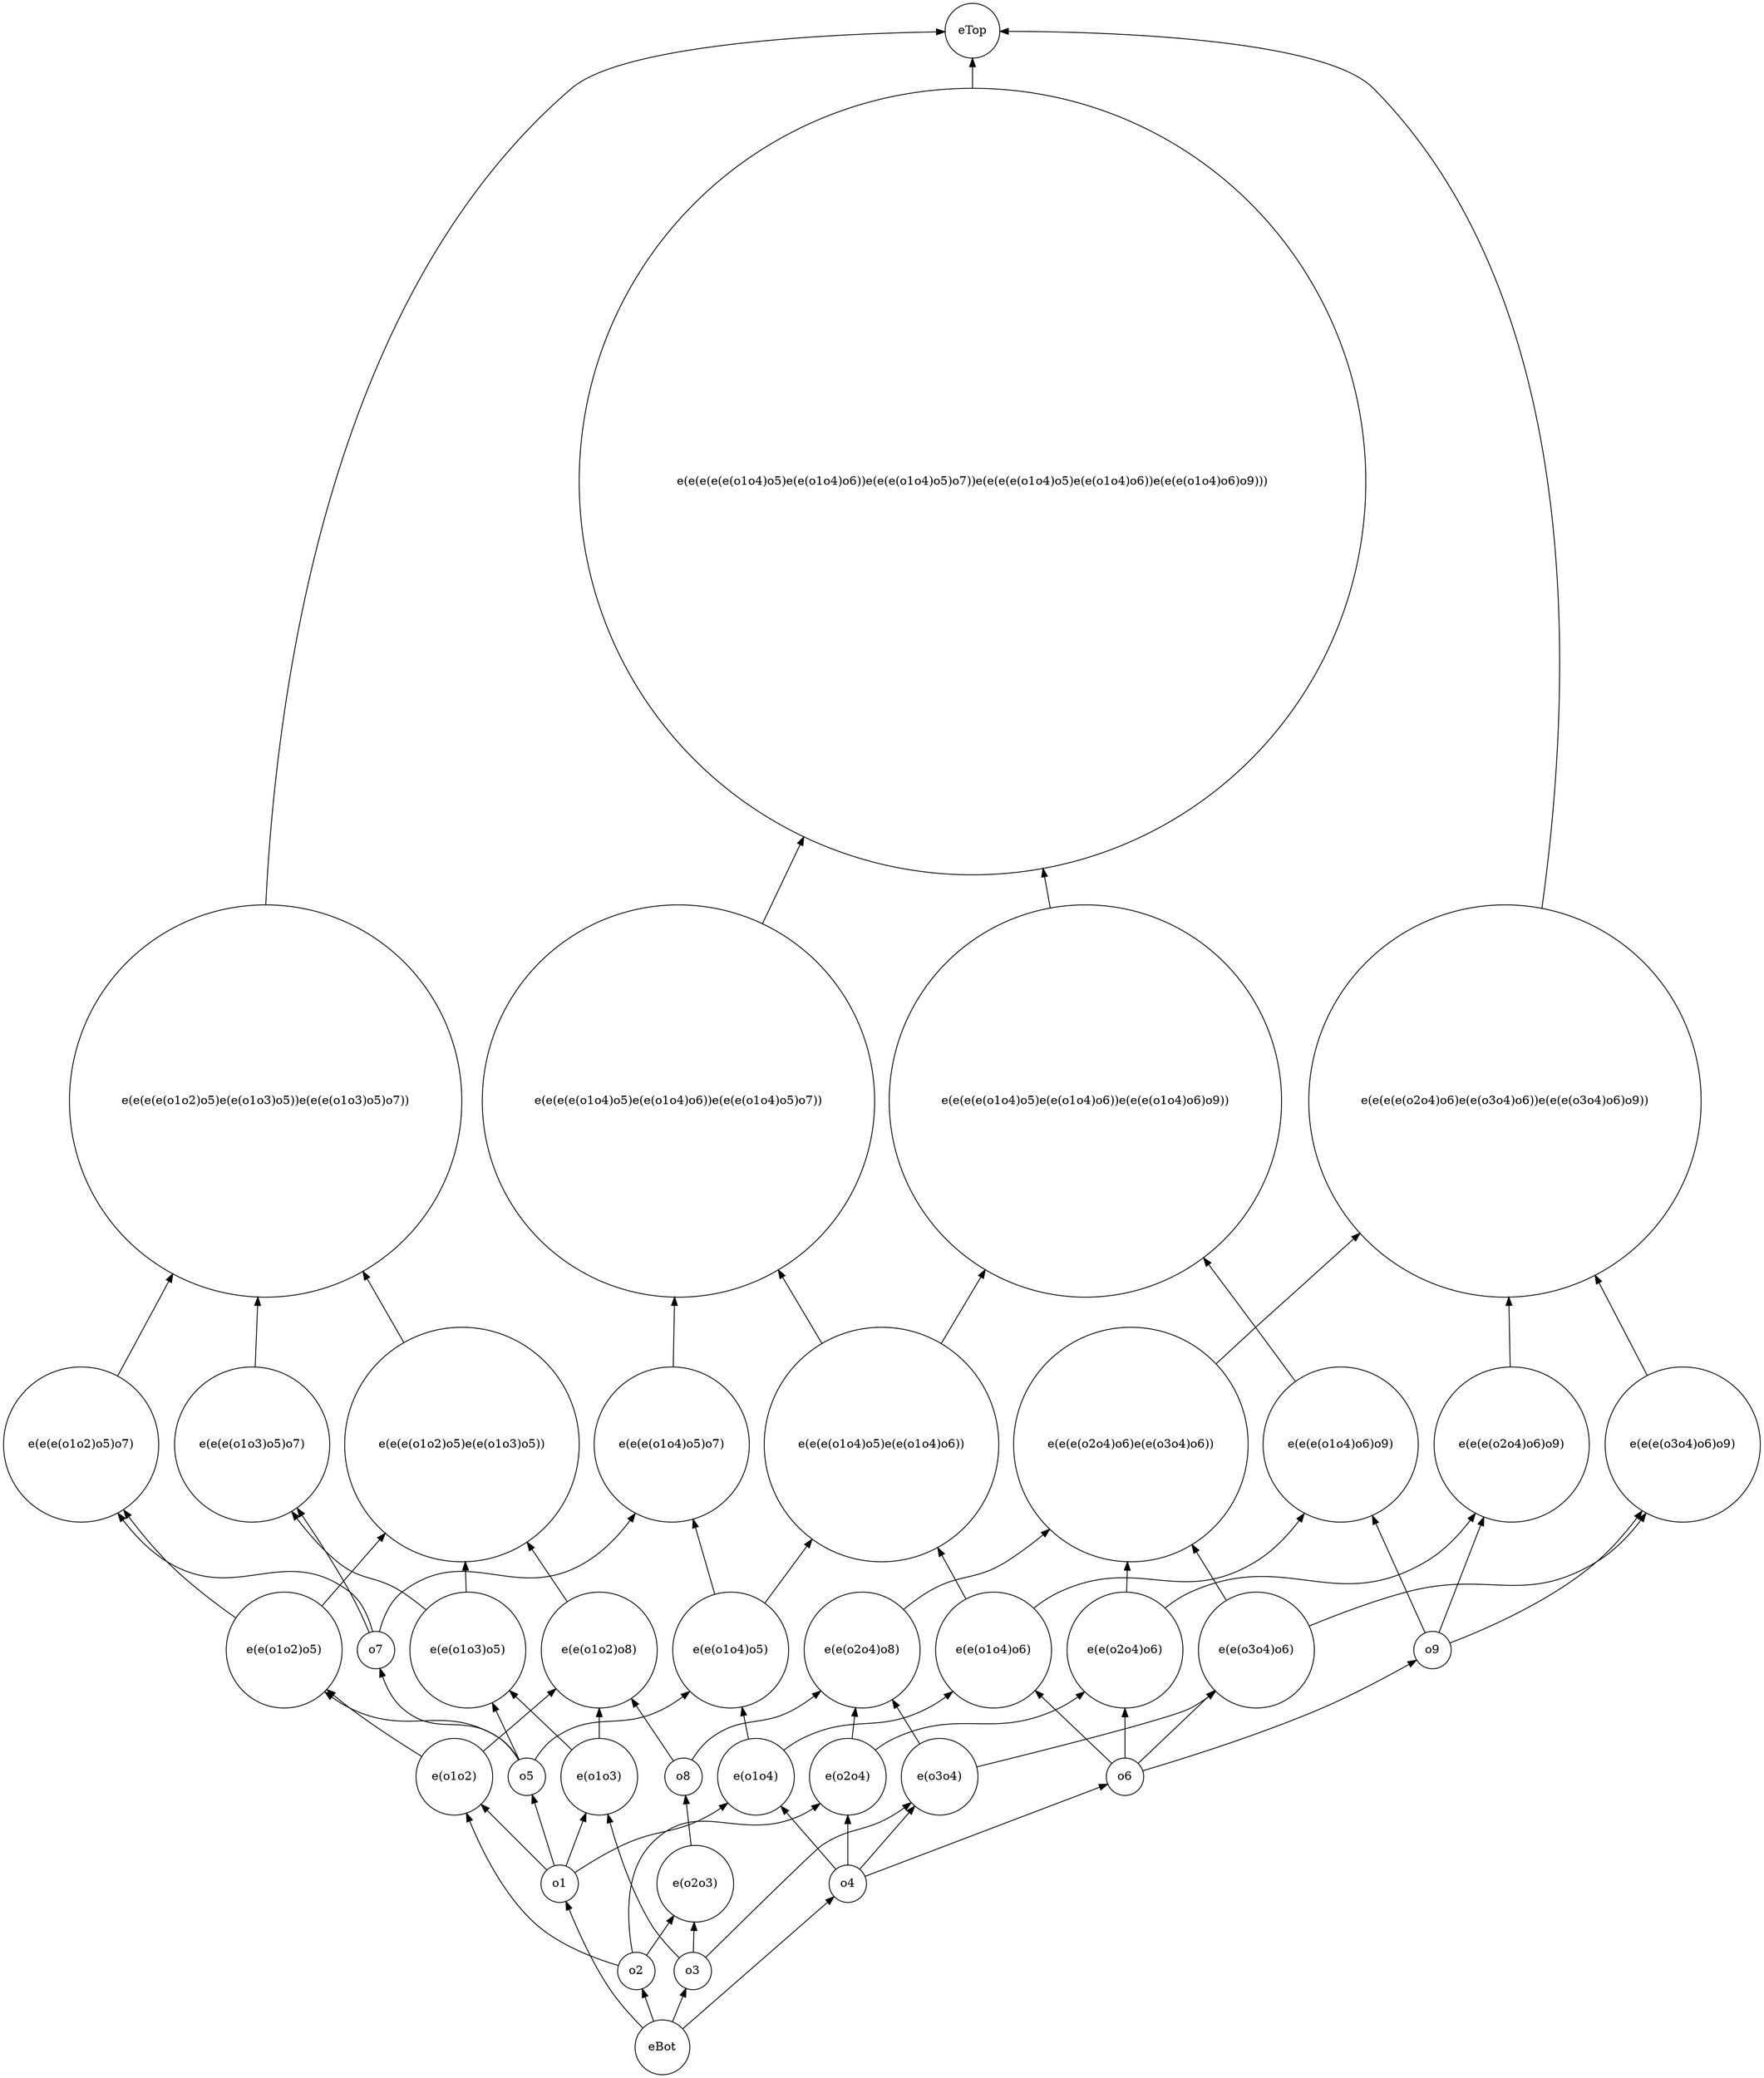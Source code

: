 strict digraph cla_v3_d {
	rankdir=BT
	o4 [shape=circle]
	"e(e(e(o2o4)o6)o9)" [shape=circle]
	"e(e(e(e(e(o1o4)o5)e(e(o1o4)o6))e(e(e(o1o4)o5)o7))e(e(e(e(o1o4)o5)e(e(o1o4)o6))e(e(e(o1o4)o6)o9)))" [shape=circle]
	"e(e(o1o2)o5)" [shape=circle]
	"e(e(e(o1o2)o5)e(e(o1o3)o5))" [shape=circle]
	"e(o2o4)" [shape=circle]
	"e(e(e(e(o1o4)o5)e(e(o1o4)o6))e(e(e(o1o4)o6)o9))" [shape=circle]
	o3 [shape=circle]
	"e(e(e(o1o4)o6)o9)" [shape=circle]
	"e(e(e(o1o4)o5)o7)" [shape=circle]
	"e(e(o1o3)o5)" [shape=circle]
	o6 [shape=circle]
	"e(o1o2)" [shape=circle]
	"e(e(e(e(o1o4)o5)e(e(o1o4)o6))e(e(e(o1o4)o5)o7))" [shape=circle]
	"e(e(e(e(o1o2)o5)e(e(o1o3)o5))e(e(e(o1o3)o5)o7))" [shape=circle]
	eBot [shape=circle]
	"e(e(e(o1o3)o5)o7)" [shape=circle]
	o7 [shape=circle]
	"e(e(o2o4)o8)" [shape=circle]
	o5 [shape=circle]
	"e(e(o1o4)o5)" [shape=circle]
	"e(o1o3)" [shape=circle]
	"e(e(o3o4)o6)" [shape=circle]
	eTop [shape=circle]
	"e(e(o1o2)o8)" [shape=circle]
	"e(e(o2o4)o6)" [shape=circle]
	o2 [shape=circle]
	"e(e(e(o3o4)o6)o9)" [shape=circle]
	o9 [shape=circle]
	o1 [shape=circle]
	o8 [shape=circle]
	"e(e(o1o4)o6)" [shape=circle]
	"e(o2o3)" [shape=circle]
	"e(e(e(o2o4)o6)e(e(o3o4)o6))" [shape=circle]
	"e(o3o4)" [shape=circle]
	"e(o1o4)" [shape=circle]
	"e(e(e(e(o2o4)o6)e(e(o3o4)o6))e(e(e(o3o4)o6)o9))" [shape=circle]
	"e(e(e(o1o4)o5)e(e(o1o4)o6))" [shape=circle]
	"e(e(e(o1o2)o5)o7)" [shape=circle]
	eBot -> o4
	o9 -> "e(e(e(o2o4)o6)o9)"
	"e(e(o2o4)o6)" -> "e(e(e(o2o4)o6)o9)"
	"e(e(e(e(o1o4)o5)e(e(o1o4)o6))e(e(e(o1o4)o6)o9))" -> "e(e(e(e(e(o1o4)o5)e(e(o1o4)o6))e(e(e(o1o4)o5)o7))e(e(e(e(o1o4)o5)e(e(o1o4)o6))e(e(e(o1o4)o6)o9)))"
	"e(e(e(e(o1o4)o5)e(e(o1o4)o6))e(e(e(o1o4)o5)o7))" -> "e(e(e(e(e(o1o4)o5)e(e(o1o4)o6))e(e(e(o1o4)o5)o7))e(e(e(e(o1o4)o5)e(e(o1o4)o6))e(e(e(o1o4)o6)o9)))"
	o5 -> "e(e(o1o2)o5)"
	"e(o1o2)" -> "e(e(o1o2)o5)"
	"e(e(o1o2)o8)" -> "e(e(e(o1o2)o5)e(e(o1o3)o5))"
	"e(e(o1o3)o5)" -> "e(e(e(o1o2)o5)e(e(o1o3)o5))"
	"e(e(o1o2)o5)" -> "e(e(e(o1o2)o5)e(e(o1o3)o5))"
	o4 -> "e(o2o4)"
	o2 -> "e(o2o4)"
	"e(e(e(o1o4)o6)o9)" -> "e(e(e(e(o1o4)o5)e(e(o1o4)o6))e(e(e(o1o4)o6)o9))"
	"e(e(e(o1o4)o5)e(e(o1o4)o6))" -> "e(e(e(e(o1o4)o5)e(e(o1o4)o6))e(e(e(o1o4)o6)o9))"
	eBot -> o3
	o9 -> "e(e(e(o1o4)o6)o9)"
	"e(e(o1o4)o6)" -> "e(e(e(o1o4)o6)o9)"
	o7 -> "e(e(e(o1o4)o5)o7)"
	"e(e(o1o4)o5)" -> "e(e(e(o1o4)o5)o7)"
	o5 -> "e(e(o1o3)o5)"
	"e(o1o3)" -> "e(e(o1o3)o5)"
	o4 -> o6
	o2 -> "e(o1o2)"
	o1 -> "e(o1o2)"
	"e(e(e(o1o4)o5)e(e(o1o4)o6))" -> "e(e(e(e(o1o4)o5)e(e(o1o4)o6))e(e(e(o1o4)o5)o7))"
	"e(e(e(o1o4)o5)o7)" -> "e(e(e(e(o1o4)o5)e(e(o1o4)o6))e(e(e(o1o4)o5)o7))"
	"e(e(e(o1o3)o5)o7)" -> "e(e(e(e(o1o2)o5)e(e(o1o3)o5))e(e(e(o1o3)o5)o7))"
	"e(e(e(o1o2)o5)e(e(o1o3)o5))" -> "e(e(e(e(o1o2)o5)e(e(o1o3)o5))e(e(e(o1o3)o5)o7))"
	"e(e(e(o1o2)o5)o7)" -> "e(e(e(e(o1o2)o5)e(e(o1o3)o5))e(e(e(o1o3)o5)o7))"
	o7 -> "e(e(e(o1o3)o5)o7)"
	"e(e(o1o3)o5)" -> "e(e(e(o1o3)o5)o7)"
	o5 -> o7
	"e(o3o4)" -> "e(e(o2o4)o8)"
	"e(o2o4)" -> "e(e(o2o4)o8)"
	o8 -> "e(e(o2o4)o8)"
	o1 -> o5
	o5 -> "e(e(o1o4)o5)"
	"e(o1o4)" -> "e(e(o1o4)o5)"
	o1 -> "e(o1o3)"
	o3 -> "e(o1o3)"
	"e(o3o4)" -> "e(e(o3o4)o6)"
	o6 -> "e(e(o3o4)o6)"
	"e(e(e(e(o1o2)o5)e(e(o1o3)o5))e(e(e(o1o3)o5)o7))" -> eTop
	"e(e(e(e(e(o1o4)o5)e(e(o1o4)o6))e(e(e(o1o4)o5)o7))e(e(e(e(o1o4)o5)e(e(o1o4)o6))e(e(e(o1o4)o6)o9)))" -> eTop
	"e(e(e(e(o2o4)o6)e(e(o3o4)o6))e(e(e(o3o4)o6)o9))" -> eTop
	o8 -> "e(e(o1o2)o8)"
	"e(o1o3)" -> "e(e(o1o2)o8)"
	"e(o1o2)" -> "e(e(o1o2)o8)"
	"e(o2o4)" -> "e(e(o2o4)o6)"
	o6 -> "e(e(o2o4)o6)"
	eBot -> o2
	o9 -> "e(e(e(o3o4)o6)o9)"
	"e(e(o3o4)o6)" -> "e(e(e(o3o4)o6)o9)"
	o6 -> o9
	eBot -> o1
	"e(o2o3)" -> o8
	"e(o1o4)" -> "e(e(o1o4)o6)"
	o6 -> "e(e(o1o4)o6)"
	o2 -> "e(o2o3)"
	o3 -> "e(o2o3)"
	"e(e(o3o4)o6)" -> "e(e(e(o2o4)o6)e(e(o3o4)o6))"
	"e(e(o2o4)o6)" -> "e(e(e(o2o4)o6)e(e(o3o4)o6))"
	"e(e(o2o4)o8)" -> "e(e(e(o2o4)o6)e(e(o3o4)o6))"
	o4 -> "e(o3o4)"
	o3 -> "e(o3o4)"
	o4 -> "e(o1o4)"
	o1 -> "e(o1o4)"
	"e(e(e(o2o4)o6)e(e(o3o4)o6))" -> "e(e(e(e(o2o4)o6)e(e(o3o4)o6))e(e(e(o3o4)o6)o9))"
	"e(e(e(o3o4)o6)o9)" -> "e(e(e(e(o2o4)o6)e(e(o3o4)o6))e(e(e(o3o4)o6)o9))"
	"e(e(e(o2o4)o6)o9)" -> "e(e(e(e(o2o4)o6)e(e(o3o4)o6))e(e(e(o3o4)o6)o9))"
	"e(e(o1o4)o5)" -> "e(e(e(o1o4)o5)e(e(o1o4)o6))"
	"e(e(o1o4)o6)" -> "e(e(e(o1o4)o5)e(e(o1o4)o6))"
	o7 -> "e(e(e(o1o2)o5)o7)"
	"e(e(o1o2)o5)" -> "e(e(e(o1o2)o5)o7)"
}
